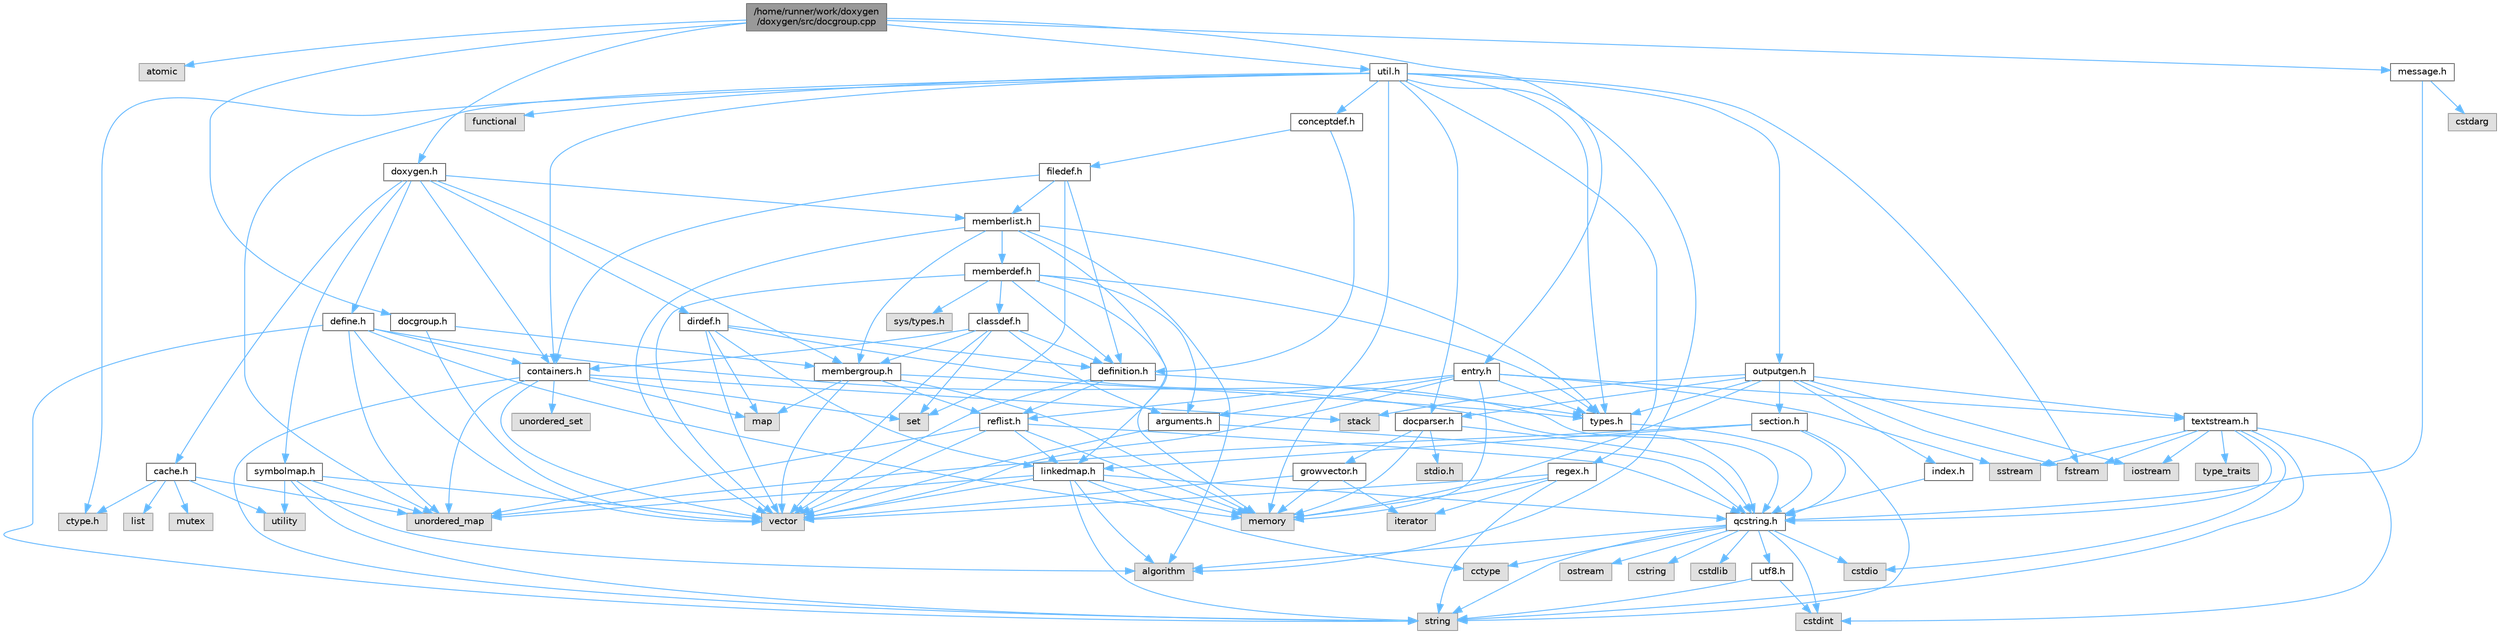 digraph "/home/runner/work/doxygen/doxygen/src/docgroup.cpp"
{
 // INTERACTIVE_SVG=YES
 // LATEX_PDF_SIZE
  bgcolor="transparent";
  edge [fontname=Helvetica,fontsize=10,labelfontname=Helvetica,labelfontsize=10];
  node [fontname=Helvetica,fontsize=10,shape=box,height=0.2,width=0.4];
  Node1 [label="/home/runner/work/doxygen\l/doxygen/src/docgroup.cpp",height=0.2,width=0.4,color="gray40", fillcolor="grey60", style="filled", fontcolor="black",tooltip=" "];
  Node1 -> Node2 [color="steelblue1",style="solid"];
  Node2 [label="atomic",height=0.2,width=0.4,color="grey60", fillcolor="#E0E0E0", style="filled",tooltip=" "];
  Node1 -> Node3 [color="steelblue1",style="solid"];
  Node3 [label="doxygen.h",height=0.2,width=0.4,color="grey40", fillcolor="white", style="filled",URL="$d1/da1/doxygen_8h.html",tooltip=" "];
  Node3 -> Node4 [color="steelblue1",style="solid"];
  Node4 [label="containers.h",height=0.2,width=0.4,color="grey40", fillcolor="white", style="filled",URL="$d5/d75/containers_8h.html",tooltip=" "];
  Node4 -> Node5 [color="steelblue1",style="solid"];
  Node5 [label="vector",height=0.2,width=0.4,color="grey60", fillcolor="#E0E0E0", style="filled",tooltip=" "];
  Node4 -> Node6 [color="steelblue1",style="solid"];
  Node6 [label="string",height=0.2,width=0.4,color="grey60", fillcolor="#E0E0E0", style="filled",tooltip=" "];
  Node4 -> Node7 [color="steelblue1",style="solid"];
  Node7 [label="set",height=0.2,width=0.4,color="grey60", fillcolor="#E0E0E0", style="filled",tooltip=" "];
  Node4 -> Node8 [color="steelblue1",style="solid"];
  Node8 [label="map",height=0.2,width=0.4,color="grey60", fillcolor="#E0E0E0", style="filled",tooltip=" "];
  Node4 -> Node9 [color="steelblue1",style="solid"];
  Node9 [label="unordered_set",height=0.2,width=0.4,color="grey60", fillcolor="#E0E0E0", style="filled",tooltip=" "];
  Node4 -> Node10 [color="steelblue1",style="solid"];
  Node10 [label="unordered_map",height=0.2,width=0.4,color="grey60", fillcolor="#E0E0E0", style="filled",tooltip=" "];
  Node4 -> Node11 [color="steelblue1",style="solid"];
  Node11 [label="stack",height=0.2,width=0.4,color="grey60", fillcolor="#E0E0E0", style="filled",tooltip=" "];
  Node3 -> Node12 [color="steelblue1",style="solid"];
  Node12 [label="membergroup.h",height=0.2,width=0.4,color="grey40", fillcolor="white", style="filled",URL="$d9/d11/membergroup_8h.html",tooltip=" "];
  Node12 -> Node5 [color="steelblue1",style="solid"];
  Node12 -> Node8 [color="steelblue1",style="solid"];
  Node12 -> Node13 [color="steelblue1",style="solid"];
  Node13 [label="memory",height=0.2,width=0.4,color="grey60", fillcolor="#E0E0E0", style="filled",tooltip=" "];
  Node12 -> Node14 [color="steelblue1",style="solid"];
  Node14 [label="types.h",height=0.2,width=0.4,color="grey40", fillcolor="white", style="filled",URL="$d9/d49/types_8h.html",tooltip="This file contains a number of basic enums and types."];
  Node14 -> Node15 [color="steelblue1",style="solid"];
  Node15 [label="qcstring.h",height=0.2,width=0.4,color="grey40", fillcolor="white", style="filled",URL="$d7/d5c/qcstring_8h.html",tooltip=" "];
  Node15 -> Node6 [color="steelblue1",style="solid"];
  Node15 -> Node16 [color="steelblue1",style="solid"];
  Node16 [label="algorithm",height=0.2,width=0.4,color="grey60", fillcolor="#E0E0E0", style="filled",tooltip=" "];
  Node15 -> Node17 [color="steelblue1",style="solid"];
  Node17 [label="cctype",height=0.2,width=0.4,color="grey60", fillcolor="#E0E0E0", style="filled",tooltip=" "];
  Node15 -> Node18 [color="steelblue1",style="solid"];
  Node18 [label="cstring",height=0.2,width=0.4,color="grey60", fillcolor="#E0E0E0", style="filled",tooltip=" "];
  Node15 -> Node19 [color="steelblue1",style="solid"];
  Node19 [label="cstdio",height=0.2,width=0.4,color="grey60", fillcolor="#E0E0E0", style="filled",tooltip=" "];
  Node15 -> Node20 [color="steelblue1",style="solid"];
  Node20 [label="cstdlib",height=0.2,width=0.4,color="grey60", fillcolor="#E0E0E0", style="filled",tooltip=" "];
  Node15 -> Node21 [color="steelblue1",style="solid"];
  Node21 [label="cstdint",height=0.2,width=0.4,color="grey60", fillcolor="#E0E0E0", style="filled",tooltip=" "];
  Node15 -> Node22 [color="steelblue1",style="solid"];
  Node22 [label="ostream",height=0.2,width=0.4,color="grey60", fillcolor="#E0E0E0", style="filled",tooltip=" "];
  Node15 -> Node23 [color="steelblue1",style="solid"];
  Node23 [label="utf8.h",height=0.2,width=0.4,color="grey40", fillcolor="white", style="filled",URL="$db/d7c/utf8_8h.html",tooltip="Various UTF8 related helper functions."];
  Node23 -> Node21 [color="steelblue1",style="solid"];
  Node23 -> Node6 [color="steelblue1",style="solid"];
  Node12 -> Node24 [color="steelblue1",style="solid"];
  Node24 [label="reflist.h",height=0.2,width=0.4,color="grey40", fillcolor="white", style="filled",URL="$d1/d02/reflist_8h.html",tooltip=" "];
  Node24 -> Node5 [color="steelblue1",style="solid"];
  Node24 -> Node10 [color="steelblue1",style="solid"];
  Node24 -> Node13 [color="steelblue1",style="solid"];
  Node24 -> Node15 [color="steelblue1",style="solid"];
  Node24 -> Node25 [color="steelblue1",style="solid"];
  Node25 [label="linkedmap.h",height=0.2,width=0.4,color="grey40", fillcolor="white", style="filled",URL="$da/de1/linkedmap_8h.html",tooltip=" "];
  Node25 -> Node10 [color="steelblue1",style="solid"];
  Node25 -> Node5 [color="steelblue1",style="solid"];
  Node25 -> Node13 [color="steelblue1",style="solid"];
  Node25 -> Node6 [color="steelblue1",style="solid"];
  Node25 -> Node16 [color="steelblue1",style="solid"];
  Node25 -> Node17 [color="steelblue1",style="solid"];
  Node25 -> Node15 [color="steelblue1",style="solid"];
  Node3 -> Node26 [color="steelblue1",style="solid"];
  Node26 [label="dirdef.h",height=0.2,width=0.4,color="grey40", fillcolor="white", style="filled",URL="$d6/d15/dirdef_8h.html",tooltip=" "];
  Node26 -> Node5 [color="steelblue1",style="solid"];
  Node26 -> Node8 [color="steelblue1",style="solid"];
  Node26 -> Node15 [color="steelblue1",style="solid"];
  Node26 -> Node25 [color="steelblue1",style="solid"];
  Node26 -> Node27 [color="steelblue1",style="solid"];
  Node27 [label="definition.h",height=0.2,width=0.4,color="grey40", fillcolor="white", style="filled",URL="$df/da1/definition_8h.html",tooltip=" "];
  Node27 -> Node5 [color="steelblue1",style="solid"];
  Node27 -> Node14 [color="steelblue1",style="solid"];
  Node27 -> Node24 [color="steelblue1",style="solid"];
  Node3 -> Node28 [color="steelblue1",style="solid"];
  Node28 [label="memberlist.h",height=0.2,width=0.4,color="grey40", fillcolor="white", style="filled",URL="$dd/d78/memberlist_8h.html",tooltip=" "];
  Node28 -> Node5 [color="steelblue1",style="solid"];
  Node28 -> Node16 [color="steelblue1",style="solid"];
  Node28 -> Node29 [color="steelblue1",style="solid"];
  Node29 [label="memberdef.h",height=0.2,width=0.4,color="grey40", fillcolor="white", style="filled",URL="$d4/d46/memberdef_8h.html",tooltip=" "];
  Node29 -> Node5 [color="steelblue1",style="solid"];
  Node29 -> Node13 [color="steelblue1",style="solid"];
  Node29 -> Node30 [color="steelblue1",style="solid"];
  Node30 [label="sys/types.h",height=0.2,width=0.4,color="grey60", fillcolor="#E0E0E0", style="filled",tooltip=" "];
  Node29 -> Node14 [color="steelblue1",style="solid"];
  Node29 -> Node27 [color="steelblue1",style="solid"];
  Node29 -> Node31 [color="steelblue1",style="solid"];
  Node31 [label="arguments.h",height=0.2,width=0.4,color="grey40", fillcolor="white", style="filled",URL="$df/d9b/arguments_8h.html",tooltip=" "];
  Node31 -> Node5 [color="steelblue1",style="solid"];
  Node31 -> Node15 [color="steelblue1",style="solid"];
  Node29 -> Node32 [color="steelblue1",style="solid"];
  Node32 [label="classdef.h",height=0.2,width=0.4,color="grey40", fillcolor="white", style="filled",URL="$d1/da6/classdef_8h.html",tooltip=" "];
  Node32 -> Node5 [color="steelblue1",style="solid"];
  Node32 -> Node7 [color="steelblue1",style="solid"];
  Node32 -> Node4 [color="steelblue1",style="solid"];
  Node32 -> Node27 [color="steelblue1",style="solid"];
  Node32 -> Node31 [color="steelblue1",style="solid"];
  Node32 -> Node12 [color="steelblue1",style="solid"];
  Node28 -> Node25 [color="steelblue1",style="solid"];
  Node28 -> Node14 [color="steelblue1",style="solid"];
  Node28 -> Node12 [color="steelblue1",style="solid"];
  Node3 -> Node33 [color="steelblue1",style="solid"];
  Node33 [label="define.h",height=0.2,width=0.4,color="grey40", fillcolor="white", style="filled",URL="$df/d67/define_8h.html",tooltip=" "];
  Node33 -> Node5 [color="steelblue1",style="solid"];
  Node33 -> Node13 [color="steelblue1",style="solid"];
  Node33 -> Node6 [color="steelblue1",style="solid"];
  Node33 -> Node10 [color="steelblue1",style="solid"];
  Node33 -> Node15 [color="steelblue1",style="solid"];
  Node33 -> Node4 [color="steelblue1",style="solid"];
  Node3 -> Node34 [color="steelblue1",style="solid"];
  Node34 [label="cache.h",height=0.2,width=0.4,color="grey40", fillcolor="white", style="filled",URL="$d3/d26/cache_8h.html",tooltip=" "];
  Node34 -> Node35 [color="steelblue1",style="solid"];
  Node35 [label="list",height=0.2,width=0.4,color="grey60", fillcolor="#E0E0E0", style="filled",tooltip=" "];
  Node34 -> Node10 [color="steelblue1",style="solid"];
  Node34 -> Node36 [color="steelblue1",style="solid"];
  Node36 [label="mutex",height=0.2,width=0.4,color="grey60", fillcolor="#E0E0E0", style="filled",tooltip=" "];
  Node34 -> Node37 [color="steelblue1",style="solid"];
  Node37 [label="utility",height=0.2,width=0.4,color="grey60", fillcolor="#E0E0E0", style="filled",tooltip=" "];
  Node34 -> Node38 [color="steelblue1",style="solid"];
  Node38 [label="ctype.h",height=0.2,width=0.4,color="grey60", fillcolor="#E0E0E0", style="filled",tooltip=" "];
  Node3 -> Node39 [color="steelblue1",style="solid"];
  Node39 [label="symbolmap.h",height=0.2,width=0.4,color="grey40", fillcolor="white", style="filled",URL="$d7/ddd/symbolmap_8h.html",tooltip=" "];
  Node39 -> Node16 [color="steelblue1",style="solid"];
  Node39 -> Node10 [color="steelblue1",style="solid"];
  Node39 -> Node5 [color="steelblue1",style="solid"];
  Node39 -> Node6 [color="steelblue1",style="solid"];
  Node39 -> Node37 [color="steelblue1",style="solid"];
  Node1 -> Node40 [color="steelblue1",style="solid"];
  Node40 [label="util.h",height=0.2,width=0.4,color="grey40", fillcolor="white", style="filled",URL="$d8/d3c/util_8h.html",tooltip="A bunch of utility functions."];
  Node40 -> Node13 [color="steelblue1",style="solid"];
  Node40 -> Node10 [color="steelblue1",style="solid"];
  Node40 -> Node16 [color="steelblue1",style="solid"];
  Node40 -> Node41 [color="steelblue1",style="solid"];
  Node41 [label="functional",height=0.2,width=0.4,color="grey60", fillcolor="#E0E0E0", style="filled",tooltip=" "];
  Node40 -> Node42 [color="steelblue1",style="solid"];
  Node42 [label="fstream",height=0.2,width=0.4,color="grey60", fillcolor="#E0E0E0", style="filled",tooltip=" "];
  Node40 -> Node38 [color="steelblue1",style="solid"];
  Node40 -> Node14 [color="steelblue1",style="solid"];
  Node40 -> Node43 [color="steelblue1",style="solid"];
  Node43 [label="docparser.h",height=0.2,width=0.4,color="grey40", fillcolor="white", style="filled",URL="$de/d9c/docparser_8h.html",tooltip=" "];
  Node43 -> Node44 [color="steelblue1",style="solid"];
  Node44 [label="stdio.h",height=0.2,width=0.4,color="grey60", fillcolor="#E0E0E0", style="filled",tooltip=" "];
  Node43 -> Node13 [color="steelblue1",style="solid"];
  Node43 -> Node15 [color="steelblue1",style="solid"];
  Node43 -> Node45 [color="steelblue1",style="solid"];
  Node45 [label="growvector.h",height=0.2,width=0.4,color="grey40", fillcolor="white", style="filled",URL="$d7/d50/growvector_8h.html",tooltip=" "];
  Node45 -> Node5 [color="steelblue1",style="solid"];
  Node45 -> Node13 [color="steelblue1",style="solid"];
  Node45 -> Node46 [color="steelblue1",style="solid"];
  Node46 [label="iterator",height=0.2,width=0.4,color="grey60", fillcolor="#E0E0E0", style="filled",tooltip=" "];
  Node40 -> Node4 [color="steelblue1",style="solid"];
  Node40 -> Node47 [color="steelblue1",style="solid"];
  Node47 [label="outputgen.h",height=0.2,width=0.4,color="grey40", fillcolor="white", style="filled",URL="$df/d06/outputgen_8h.html",tooltip=" "];
  Node47 -> Node13 [color="steelblue1",style="solid"];
  Node47 -> Node11 [color="steelblue1",style="solid"];
  Node47 -> Node48 [color="steelblue1",style="solid"];
  Node48 [label="iostream",height=0.2,width=0.4,color="grey60", fillcolor="#E0E0E0", style="filled",tooltip=" "];
  Node47 -> Node42 [color="steelblue1",style="solid"];
  Node47 -> Node14 [color="steelblue1",style="solid"];
  Node47 -> Node49 [color="steelblue1",style="solid"];
  Node49 [label="index.h",height=0.2,width=0.4,color="grey40", fillcolor="white", style="filled",URL="$d1/db5/index_8h.html",tooltip=" "];
  Node49 -> Node15 [color="steelblue1",style="solid"];
  Node47 -> Node50 [color="steelblue1",style="solid"];
  Node50 [label="section.h",height=0.2,width=0.4,color="grey40", fillcolor="white", style="filled",URL="$d1/d2a/section_8h.html",tooltip=" "];
  Node50 -> Node6 [color="steelblue1",style="solid"];
  Node50 -> Node10 [color="steelblue1",style="solid"];
  Node50 -> Node15 [color="steelblue1",style="solid"];
  Node50 -> Node25 [color="steelblue1",style="solid"];
  Node47 -> Node51 [color="steelblue1",style="solid"];
  Node51 [label="textstream.h",height=0.2,width=0.4,color="grey40", fillcolor="white", style="filled",URL="$d4/d7d/textstream_8h.html",tooltip=" "];
  Node51 -> Node6 [color="steelblue1",style="solid"];
  Node51 -> Node48 [color="steelblue1",style="solid"];
  Node51 -> Node52 [color="steelblue1",style="solid"];
  Node52 [label="sstream",height=0.2,width=0.4,color="grey60", fillcolor="#E0E0E0", style="filled",tooltip=" "];
  Node51 -> Node21 [color="steelblue1",style="solid"];
  Node51 -> Node19 [color="steelblue1",style="solid"];
  Node51 -> Node42 [color="steelblue1",style="solid"];
  Node51 -> Node53 [color="steelblue1",style="solid"];
  Node53 [label="type_traits",height=0.2,width=0.4,color="grey60", fillcolor="#E0E0E0", style="filled",tooltip=" "];
  Node51 -> Node15 [color="steelblue1",style="solid"];
  Node47 -> Node43 [color="steelblue1",style="solid"];
  Node40 -> Node54 [color="steelblue1",style="solid"];
  Node54 [label="regex.h",height=0.2,width=0.4,color="grey40", fillcolor="white", style="filled",URL="$d1/d21/regex_8h.html",tooltip=" "];
  Node54 -> Node13 [color="steelblue1",style="solid"];
  Node54 -> Node6 [color="steelblue1",style="solid"];
  Node54 -> Node5 [color="steelblue1",style="solid"];
  Node54 -> Node46 [color="steelblue1",style="solid"];
  Node40 -> Node55 [color="steelblue1",style="solid"];
  Node55 [label="conceptdef.h",height=0.2,width=0.4,color="grey40", fillcolor="white", style="filled",URL="$da/df1/conceptdef_8h.html",tooltip=" "];
  Node55 -> Node27 [color="steelblue1",style="solid"];
  Node55 -> Node56 [color="steelblue1",style="solid"];
  Node56 [label="filedef.h",height=0.2,width=0.4,color="grey40", fillcolor="white", style="filled",URL="$d4/d3a/filedef_8h.html",tooltip=" "];
  Node56 -> Node7 [color="steelblue1",style="solid"];
  Node56 -> Node27 [color="steelblue1",style="solid"];
  Node56 -> Node28 [color="steelblue1",style="solid"];
  Node56 -> Node4 [color="steelblue1",style="solid"];
  Node1 -> Node57 [color="steelblue1",style="solid"];
  Node57 [label="entry.h",height=0.2,width=0.4,color="grey40", fillcolor="white", style="filled",URL="$d1/dc6/entry_8h.html",tooltip=" "];
  Node57 -> Node5 [color="steelblue1",style="solid"];
  Node57 -> Node13 [color="steelblue1",style="solid"];
  Node57 -> Node52 [color="steelblue1",style="solid"];
  Node57 -> Node14 [color="steelblue1",style="solid"];
  Node57 -> Node31 [color="steelblue1",style="solid"];
  Node57 -> Node24 [color="steelblue1",style="solid"];
  Node57 -> Node51 [color="steelblue1",style="solid"];
  Node1 -> Node58 [color="steelblue1",style="solid"];
  Node58 [label="message.h",height=0.2,width=0.4,color="grey40", fillcolor="white", style="filled",URL="$d2/d0d/message_8h.html",tooltip=" "];
  Node58 -> Node59 [color="steelblue1",style="solid"];
  Node59 [label="cstdarg",height=0.2,width=0.4,color="grey60", fillcolor="#E0E0E0", style="filled",tooltip=" "];
  Node58 -> Node15 [color="steelblue1",style="solid"];
  Node1 -> Node60 [color="steelblue1",style="solid"];
  Node60 [label="docgroup.h",height=0.2,width=0.4,color="grey40", fillcolor="white", style="filled",URL="$d4/d32/docgroup_8h.html",tooltip=" "];
  Node60 -> Node5 [color="steelblue1",style="solid"];
  Node60 -> Node12 [color="steelblue1",style="solid"];
}
